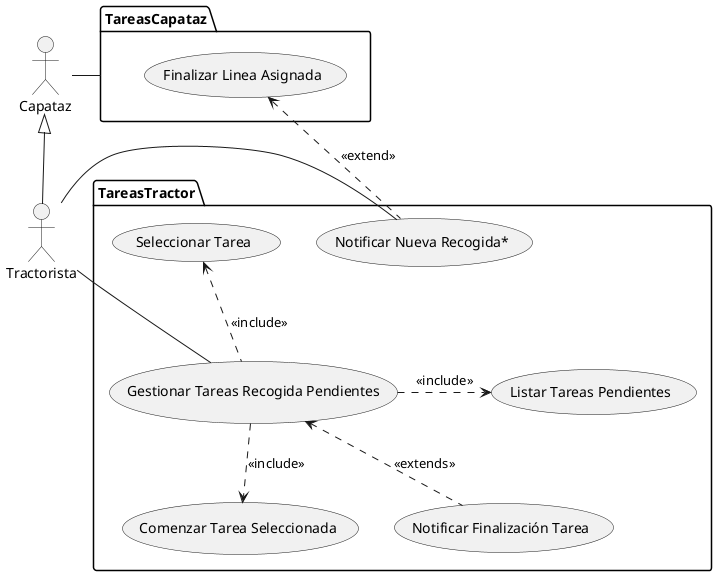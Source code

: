 @startuml Tractoristas

actor Capataz as c
actor Tractorista as a


package TareasTractor as TT{
    usecase "Gestionar Tareas Recogida Pendientes" as VT
    usecase "Notificar Nueva Recogida*" as NR
    usecase "Seleccionar Tarea" as ST
    usecase "Comenzar Tarea Seleccionada" as CT
    usecase "Notificar Finalización Tarea" as NF    
    usecase "Listar Tareas Pendientes" as LT
}

package TareasCapataz as TC {
    usecase "Finalizar Linea Asignada" as  FL
}


a -right- NR
a -right- VT

VT .up.> ST: <<include>>
VT <.. NF: <<extends>>
VT ..> CT: <<include>>
VT .right.> LT: <<include>>


a -up-|> c
c -right- TC

FL <.down. NR: <<extend>>


@enduml